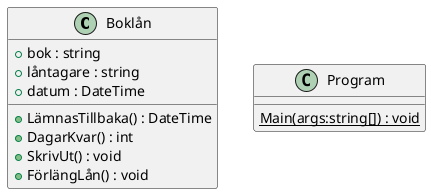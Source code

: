 @startuml
class Boklån {
    + bok : string
    + låntagare : string
    + datum : DateTime
    + LämnasTillbaka() : DateTime
    + DagarKvar() : int
    + SkrivUt() : void
    + FörlängLån() : void
}
class Program {
    {static} Main(args:string[]) : void
}
@enduml
